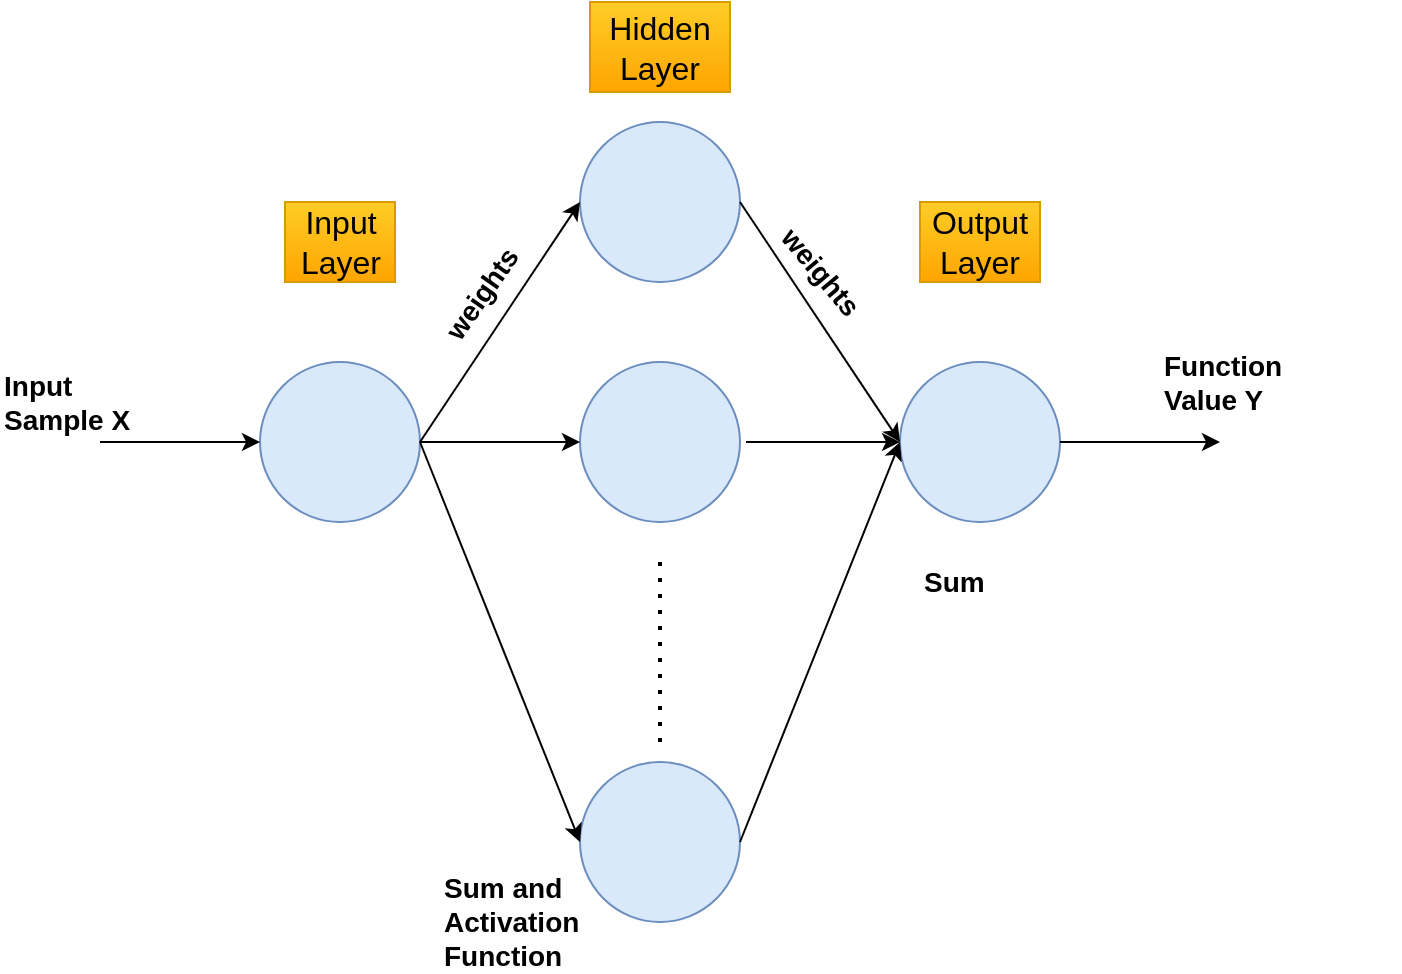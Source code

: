 <mxfile version="13.0.1" type="device"><diagram id="Iu92CaWjajkEQdVvApqs" name="Page-1"><mxGraphModel dx="1024" dy="592" grid="1" gridSize="10" guides="1" tooltips="1" connect="1" arrows="1" fold="1" page="1" pageScale="1" pageWidth="827" pageHeight="1169" math="0" shadow="0"><root><mxCell id="0"/><mxCell id="1" parent="0"/><mxCell id="zE4Mya7UgKbF11gFxo9C-1" value="" style="ellipse;whiteSpace=wrap;html=1;aspect=fixed;fillColor=#dae8fc;strokeColor=#6c8ebf;" vertex="1" parent="1"><mxGeometry x="160" y="200" width="80" height="80" as="geometry"/></mxCell><mxCell id="zE4Mya7UgKbF11gFxo9C-2" value="" style="endArrow=none;dashed=1;html=1;dashPattern=1 3;strokeWidth=2;fontSize=16;" edge="1" parent="1"><mxGeometry width="50" height="50" relative="1" as="geometry"><mxPoint x="360" y="390" as="sourcePoint"/><mxPoint x="360" y="300" as="targetPoint"/></mxGeometry></mxCell><mxCell id="zE4Mya7UgKbF11gFxo9C-3" value="" style="endArrow=classic;html=1;entryX=0;entryY=0.5;entryDx=0;entryDy=0;" edge="1" parent="1" target="zE4Mya7UgKbF11gFxo9C-1"><mxGeometry width="50" height="50" relative="1" as="geometry"><mxPoint x="80" y="240" as="sourcePoint"/><mxPoint x="440" y="280" as="targetPoint"/></mxGeometry></mxCell><mxCell id="zE4Mya7UgKbF11gFxo9C-4" value="&lt;b&gt;&lt;font style=&quot;font-size: 14px&quot;&gt;Input&lt;br&gt;Sample X&lt;/font&gt;&lt;/b&gt;" style="text;html=1;strokeColor=none;fillColor=none;align=left;verticalAlign=middle;whiteSpace=wrap;rounded=0;" vertex="1" parent="1"><mxGeometry x="30" y="210" width="120" height="20" as="geometry"/></mxCell><mxCell id="zE4Mya7UgKbF11gFxo9C-5" value="Input Layer" style="text;html=1;strokeColor=#d79b00;fillColor=#ffcd28;align=center;verticalAlign=middle;whiteSpace=wrap;rounded=0;labelBackgroundColor=none;fontSize=16;gradientColor=#ffa500;" vertex="1" parent="1"><mxGeometry x="172.5" y="120" width="55" height="40" as="geometry"/></mxCell><mxCell id="zE4Mya7UgKbF11gFxo9C-6" value="" style="ellipse;whiteSpace=wrap;html=1;aspect=fixed;fillColor=#dae8fc;strokeColor=#6c8ebf;" vertex="1" parent="1"><mxGeometry x="320" y="80" width="80" height="80" as="geometry"/></mxCell><mxCell id="zE4Mya7UgKbF11gFxo9C-7" value="" style="ellipse;whiteSpace=wrap;html=1;aspect=fixed;fillColor=#dae8fc;strokeColor=#6c8ebf;" vertex="1" parent="1"><mxGeometry x="320" y="200" width="80" height="80" as="geometry"/></mxCell><mxCell id="zE4Mya7UgKbF11gFxo9C-8" value="" style="ellipse;whiteSpace=wrap;html=1;aspect=fixed;fillColor=#dae8fc;strokeColor=#6c8ebf;" vertex="1" parent="1"><mxGeometry x="320" y="400" width="80" height="80" as="geometry"/></mxCell><mxCell id="zE4Mya7UgKbF11gFxo9C-9" value="" style="endArrow=classic;html=1;exitX=1;exitY=0.5;exitDx=0;exitDy=0;entryX=0;entryY=0.5;entryDx=0;entryDy=0;" edge="1" parent="1" source="zE4Mya7UgKbF11gFxo9C-1" target="zE4Mya7UgKbF11gFxo9C-6"><mxGeometry width="50" height="50" relative="1" as="geometry"><mxPoint x="390" y="330" as="sourcePoint"/><mxPoint x="440" y="280" as="targetPoint"/></mxGeometry></mxCell><mxCell id="zE4Mya7UgKbF11gFxo9C-10" value="" style="endArrow=classic;html=1;exitX=1;exitY=0.5;exitDx=0;exitDy=0;entryX=0;entryY=0.5;entryDx=0;entryDy=0;" edge="1" parent="1" source="zE4Mya7UgKbF11gFxo9C-1" target="zE4Mya7UgKbF11gFxo9C-7"><mxGeometry width="50" height="50" relative="1" as="geometry"><mxPoint x="390" y="330" as="sourcePoint"/><mxPoint x="440" y="280" as="targetPoint"/></mxGeometry></mxCell><mxCell id="zE4Mya7UgKbF11gFxo9C-11" value="" style="endArrow=classic;html=1;exitX=1;exitY=0.5;exitDx=0;exitDy=0;entryX=0;entryY=0.5;entryDx=0;entryDy=0;" edge="1" parent="1" source="zE4Mya7UgKbF11gFxo9C-1" target="zE4Mya7UgKbF11gFxo9C-8"><mxGeometry width="50" height="50" relative="1" as="geometry"><mxPoint x="390" y="330" as="sourcePoint"/><mxPoint x="440" y="280" as="targetPoint"/></mxGeometry></mxCell><mxCell id="zE4Mya7UgKbF11gFxo9C-12" value="" style="ellipse;whiteSpace=wrap;html=1;aspect=fixed;fillColor=#dae8fc;strokeColor=#6c8ebf;" vertex="1" parent="1"><mxGeometry x="480" y="200" width="80" height="80" as="geometry"/></mxCell><mxCell id="zE4Mya7UgKbF11gFxo9C-13" value="" style="endArrow=classic;html=1;entryX=0;entryY=0.5;entryDx=0;entryDy=0;" edge="1" parent="1" target="zE4Mya7UgKbF11gFxo9C-12"><mxGeometry width="50" height="50" relative="1" as="geometry"><mxPoint x="403" y="240" as="sourcePoint"/><mxPoint x="440" y="280" as="targetPoint"/></mxGeometry></mxCell><mxCell id="zE4Mya7UgKbF11gFxo9C-14" value="" style="endArrow=classic;html=1;exitX=1;exitY=0.5;exitDx=0;exitDy=0;entryX=0;entryY=0.5;entryDx=0;entryDy=0;" edge="1" parent="1" source="zE4Mya7UgKbF11gFxo9C-6" target="zE4Mya7UgKbF11gFxo9C-12"><mxGeometry width="50" height="50" relative="1" as="geometry"><mxPoint x="390" y="330" as="sourcePoint"/><mxPoint x="440" y="280" as="targetPoint"/></mxGeometry></mxCell><mxCell id="zE4Mya7UgKbF11gFxo9C-15" value="" style="endArrow=classic;html=1;exitX=1;exitY=0.5;exitDx=0;exitDy=0;entryX=0;entryY=0.5;entryDx=0;entryDy=0;" edge="1" parent="1" source="zE4Mya7UgKbF11gFxo9C-8" target="zE4Mya7UgKbF11gFxo9C-12"><mxGeometry width="50" height="50" relative="1" as="geometry"><mxPoint x="390" y="330" as="sourcePoint"/><mxPoint x="480" y="230" as="targetPoint"/></mxGeometry></mxCell><mxCell id="zE4Mya7UgKbF11gFxo9C-16" value="Hidden&lt;br&gt;Layer" style="text;html=1;strokeColor=#d79b00;fillColor=#ffcd28;align=center;verticalAlign=middle;whiteSpace=wrap;rounded=0;labelBackgroundColor=none;fontSize=16;gradientColor=#ffa500;" vertex="1" parent="1"><mxGeometry x="325" y="20" width="70" height="45" as="geometry"/></mxCell><mxCell id="zE4Mya7UgKbF11gFxo9C-17" value="Output&lt;br&gt;Layer" style="text;html=1;strokeColor=#d79b00;fillColor=#ffcd28;align=center;verticalAlign=middle;whiteSpace=wrap;rounded=0;labelBackgroundColor=none;fontSize=16;gradientColor=#ffa500;" vertex="1" parent="1"><mxGeometry x="490" y="120" width="60" height="40" as="geometry"/></mxCell><mxCell id="zE4Mya7UgKbF11gFxo9C-18" value="&lt;span style=&quot;font-size: 14px&quot;&gt;&lt;b&gt;weights&lt;/b&gt;&lt;/span&gt;" style="text;html=1;strokeColor=none;fillColor=none;align=left;verticalAlign=middle;whiteSpace=wrap;rounded=0;rotation=-55;" vertex="1" parent="1"><mxGeometry x="240" y="150" width="70" height="20" as="geometry"/></mxCell><mxCell id="zE4Mya7UgKbF11gFxo9C-19" value="" style="endArrow=classic;html=1;exitX=1;exitY=0.5;exitDx=0;exitDy=0;" edge="1" parent="1" source="zE4Mya7UgKbF11gFxo9C-12"><mxGeometry width="50" height="50" relative="1" as="geometry"><mxPoint x="390" y="330" as="sourcePoint"/><mxPoint x="640" y="240" as="targetPoint"/></mxGeometry></mxCell><mxCell id="zE4Mya7UgKbF11gFxo9C-20" value="&lt;b style=&quot;font-size: 14px&quot;&gt;&lt;span&gt;Function&lt;br&gt;&lt;/span&gt;Value Y&lt;/b&gt;" style="text;html=1;strokeColor=none;fillColor=none;align=left;verticalAlign=middle;whiteSpace=wrap;rounded=0;" vertex="1" parent="1"><mxGeometry x="610" y="200" width="120" height="20" as="geometry"/></mxCell><mxCell id="zE4Mya7UgKbF11gFxo9C-21" value="&lt;span style=&quot;font-size: 14px&quot;&gt;&lt;b&gt;weights&lt;/b&gt;&lt;/span&gt;" style="text;html=1;strokeColor=none;fillColor=none;align=left;verticalAlign=middle;whiteSpace=wrap;rounded=0;rotation=50;" vertex="1" parent="1"><mxGeometry x="410" y="150" width="70" height="20" as="geometry"/></mxCell><mxCell id="zE4Mya7UgKbF11gFxo9C-22" value="&lt;b style=&quot;font-size: 14px&quot;&gt;&lt;span&gt;Sum and&amp;nbsp;&lt;br&gt;&lt;/span&gt;Activation Function&lt;/b&gt;" style="text;html=1;strokeColor=none;fillColor=none;align=left;verticalAlign=middle;whiteSpace=wrap;rounded=0;" vertex="1" parent="1"><mxGeometry x="250" y="470" width="120" height="20" as="geometry"/></mxCell><mxCell id="zE4Mya7UgKbF11gFxo9C-23" value="&lt;span style=&quot;font-size: 14px&quot;&gt;&lt;b&gt;Sum&lt;/b&gt;&lt;/span&gt;" style="text;html=1;strokeColor=none;fillColor=none;align=left;verticalAlign=middle;whiteSpace=wrap;rounded=0;" vertex="1" parent="1"><mxGeometry x="490" y="300" width="120" height="20" as="geometry"/></mxCell></root></mxGraphModel></diagram></mxfile>